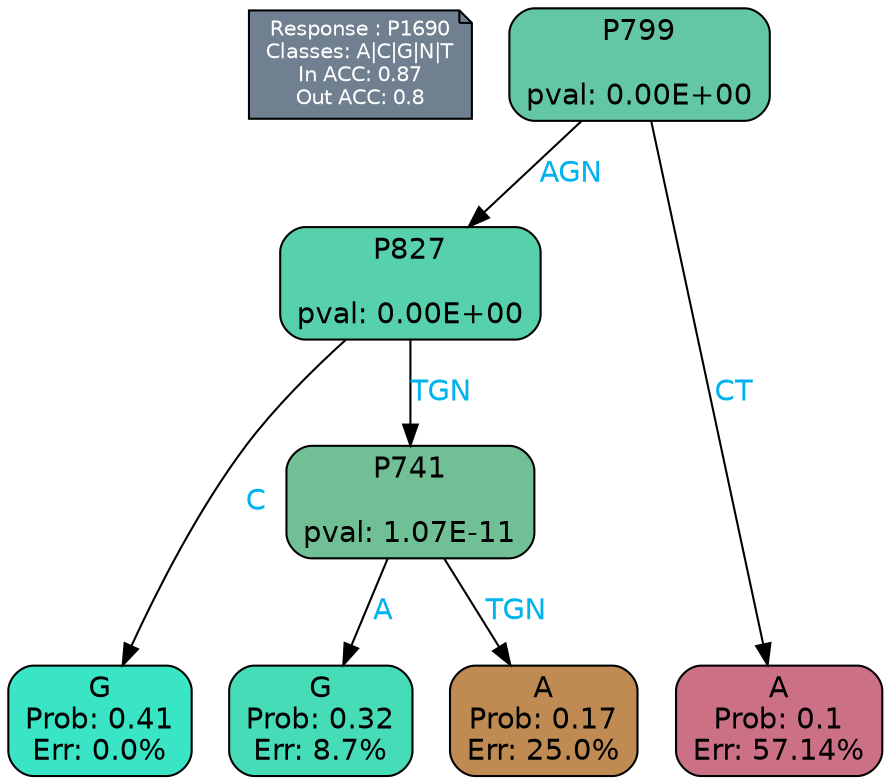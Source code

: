 digraph Tree {
node [shape=box, style="filled, rounded", color="black", fontname=helvetica] ;
graph [ranksep=equally, splines=polylines, bgcolor=transparent, dpi=600] ;
edge [fontname=helvetica] ;
LEGEND [label="Response : P1690
Classes: A|C|G|N|T
In ACC: 0.87
Out ACC: 0.8
",shape=note,align=left,style=filled,fillcolor="slategray",fontcolor="white",fontsize=10];1 [label="P799

pval: 0.00E+00", fillcolor="#63c7a7"] ;
2 [label="P827

pval: 0.00E+00", fillcolor="#57d1ab"] ;
3 [label="G
Prob: 0.41
Err: 0.0%", fillcolor="#39e5c5"] ;
4 [label="P741

pval: 1.07E-11", fillcolor="#71c095"] ;
5 [label="G
Prob: 0.32
Err: 8.7%", fillcolor="#47dcb8"] ;
6 [label="A
Prob: 0.17
Err: 25.0%", fillcolor="#bf8b53"] ;
7 [label="A
Prob: 0.1
Err: 57.14%", fillcolor="#cc7086"] ;
1 -> 2 [label="AGN",fontcolor=deepskyblue2] ;
1 -> 7 [label="CT",fontcolor=deepskyblue2] ;
2 -> 3 [label="C",fontcolor=deepskyblue2] ;
2 -> 4 [label="TGN",fontcolor=deepskyblue2] ;
4 -> 5 [label="A",fontcolor=deepskyblue2] ;
4 -> 6 [label="TGN",fontcolor=deepskyblue2] ;
{rank = same; 3;5;6;7;}{rank = same; LEGEND;1;}}